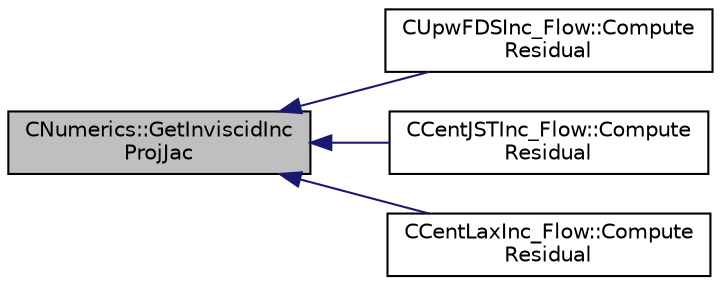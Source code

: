 digraph "CNumerics::GetInviscidIncProjJac"
{
  edge [fontname="Helvetica",fontsize="10",labelfontname="Helvetica",labelfontsize="10"];
  node [fontname="Helvetica",fontsize="10",shape=record];
  rankdir="LR";
  Node226 [label="CNumerics::GetInviscidInc\lProjJac",height=0.2,width=0.4,color="black", fillcolor="grey75", style="filled", fontcolor="black"];
  Node226 -> Node227 [dir="back",color="midnightblue",fontsize="10",style="solid",fontname="Helvetica"];
  Node227 [label="CUpwFDSInc_Flow::Compute\lResidual",height=0.2,width=0.4,color="black", fillcolor="white", style="filled",URL="$class_c_upw_f_d_s_inc___flow.html#a8f159a82f5e92e66790f3aac6a7cf0da",tooltip="Compute the upwind flux between two nodes i and j. "];
  Node226 -> Node228 [dir="back",color="midnightblue",fontsize="10",style="solid",fontname="Helvetica"];
  Node228 [label="CCentJSTInc_Flow::Compute\lResidual",height=0.2,width=0.4,color="black", fillcolor="white", style="filled",URL="$class_c_cent_j_s_t_inc___flow.html#a9ec0829b8b1f3de9141e802457ea07c8",tooltip="Compute the flow residual using a JST method. "];
  Node226 -> Node229 [dir="back",color="midnightblue",fontsize="10",style="solid",fontname="Helvetica"];
  Node229 [label="CCentLaxInc_Flow::Compute\lResidual",height=0.2,width=0.4,color="black", fillcolor="white", style="filled",URL="$class_c_cent_lax_inc___flow.html#ac5b89c2c7028f0d297e15a2867c2e93e",tooltip="Compute the flow residual using a Lax method. "];
}
